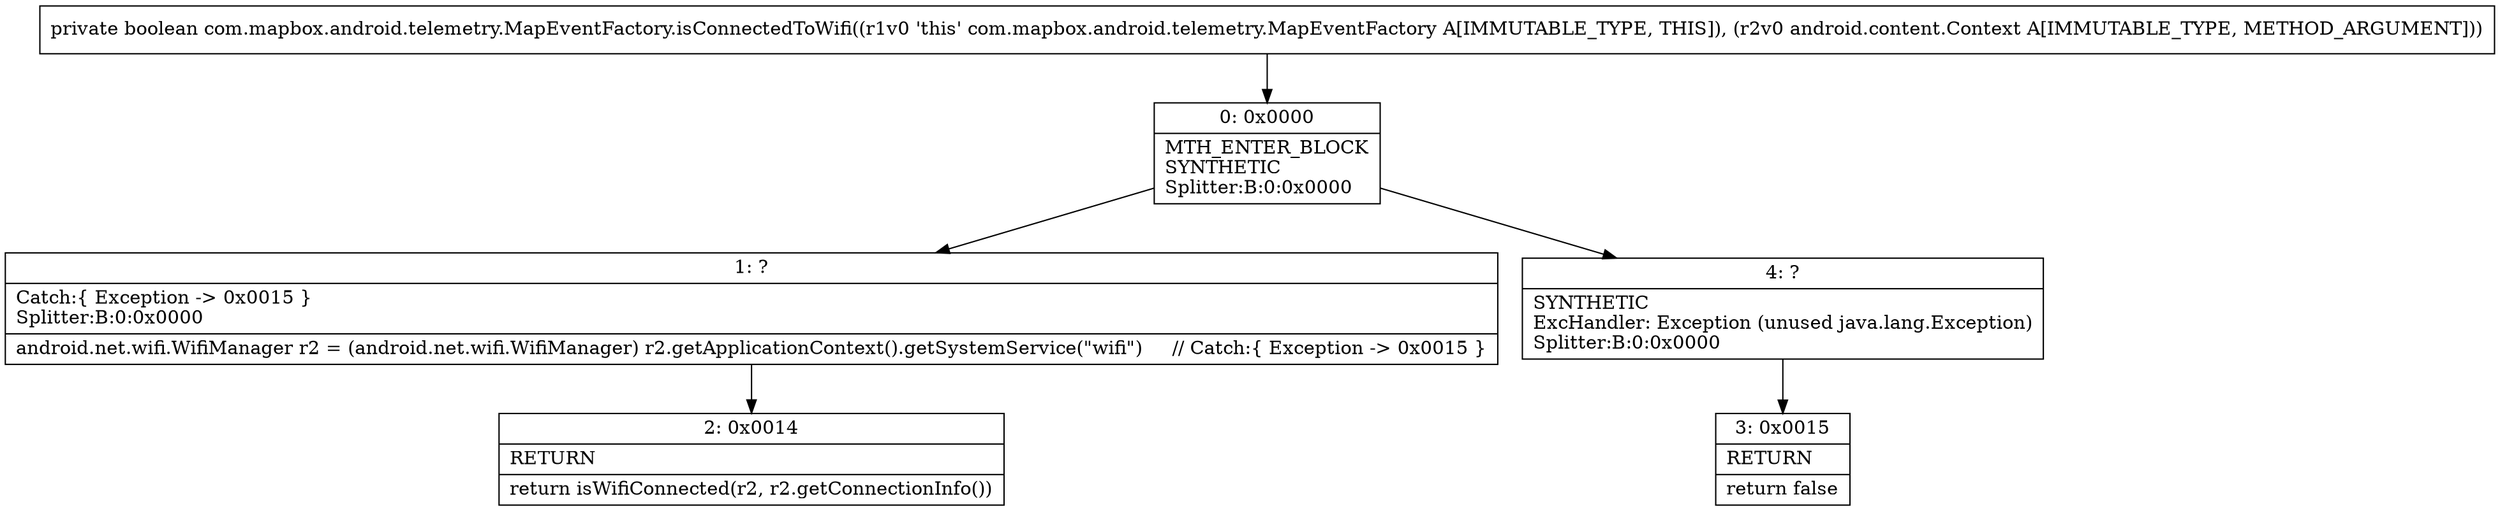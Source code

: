 digraph "CFG forcom.mapbox.android.telemetry.MapEventFactory.isConnectedToWifi(Landroid\/content\/Context;)Z" {
Node_0 [shape=record,label="{0\:\ 0x0000|MTH_ENTER_BLOCK\lSYNTHETIC\lSplitter:B:0:0x0000\l}"];
Node_1 [shape=record,label="{1\:\ ?|Catch:\{ Exception \-\> 0x0015 \}\lSplitter:B:0:0x0000\l|android.net.wifi.WifiManager r2 = (android.net.wifi.WifiManager) r2.getApplicationContext().getSystemService(\"wifi\")     \/\/ Catch:\{ Exception \-\> 0x0015 \}\l}"];
Node_2 [shape=record,label="{2\:\ 0x0014|RETURN\l|return isWifiConnected(r2, r2.getConnectionInfo())\l}"];
Node_3 [shape=record,label="{3\:\ 0x0015|RETURN\l|return false\l}"];
Node_4 [shape=record,label="{4\:\ ?|SYNTHETIC\lExcHandler: Exception (unused java.lang.Exception)\lSplitter:B:0:0x0000\l}"];
MethodNode[shape=record,label="{private boolean com.mapbox.android.telemetry.MapEventFactory.isConnectedToWifi((r1v0 'this' com.mapbox.android.telemetry.MapEventFactory A[IMMUTABLE_TYPE, THIS]), (r2v0 android.content.Context A[IMMUTABLE_TYPE, METHOD_ARGUMENT])) }"];
MethodNode -> Node_0;
Node_0 -> Node_1;
Node_0 -> Node_4;
Node_1 -> Node_2;
Node_4 -> Node_3;
}

